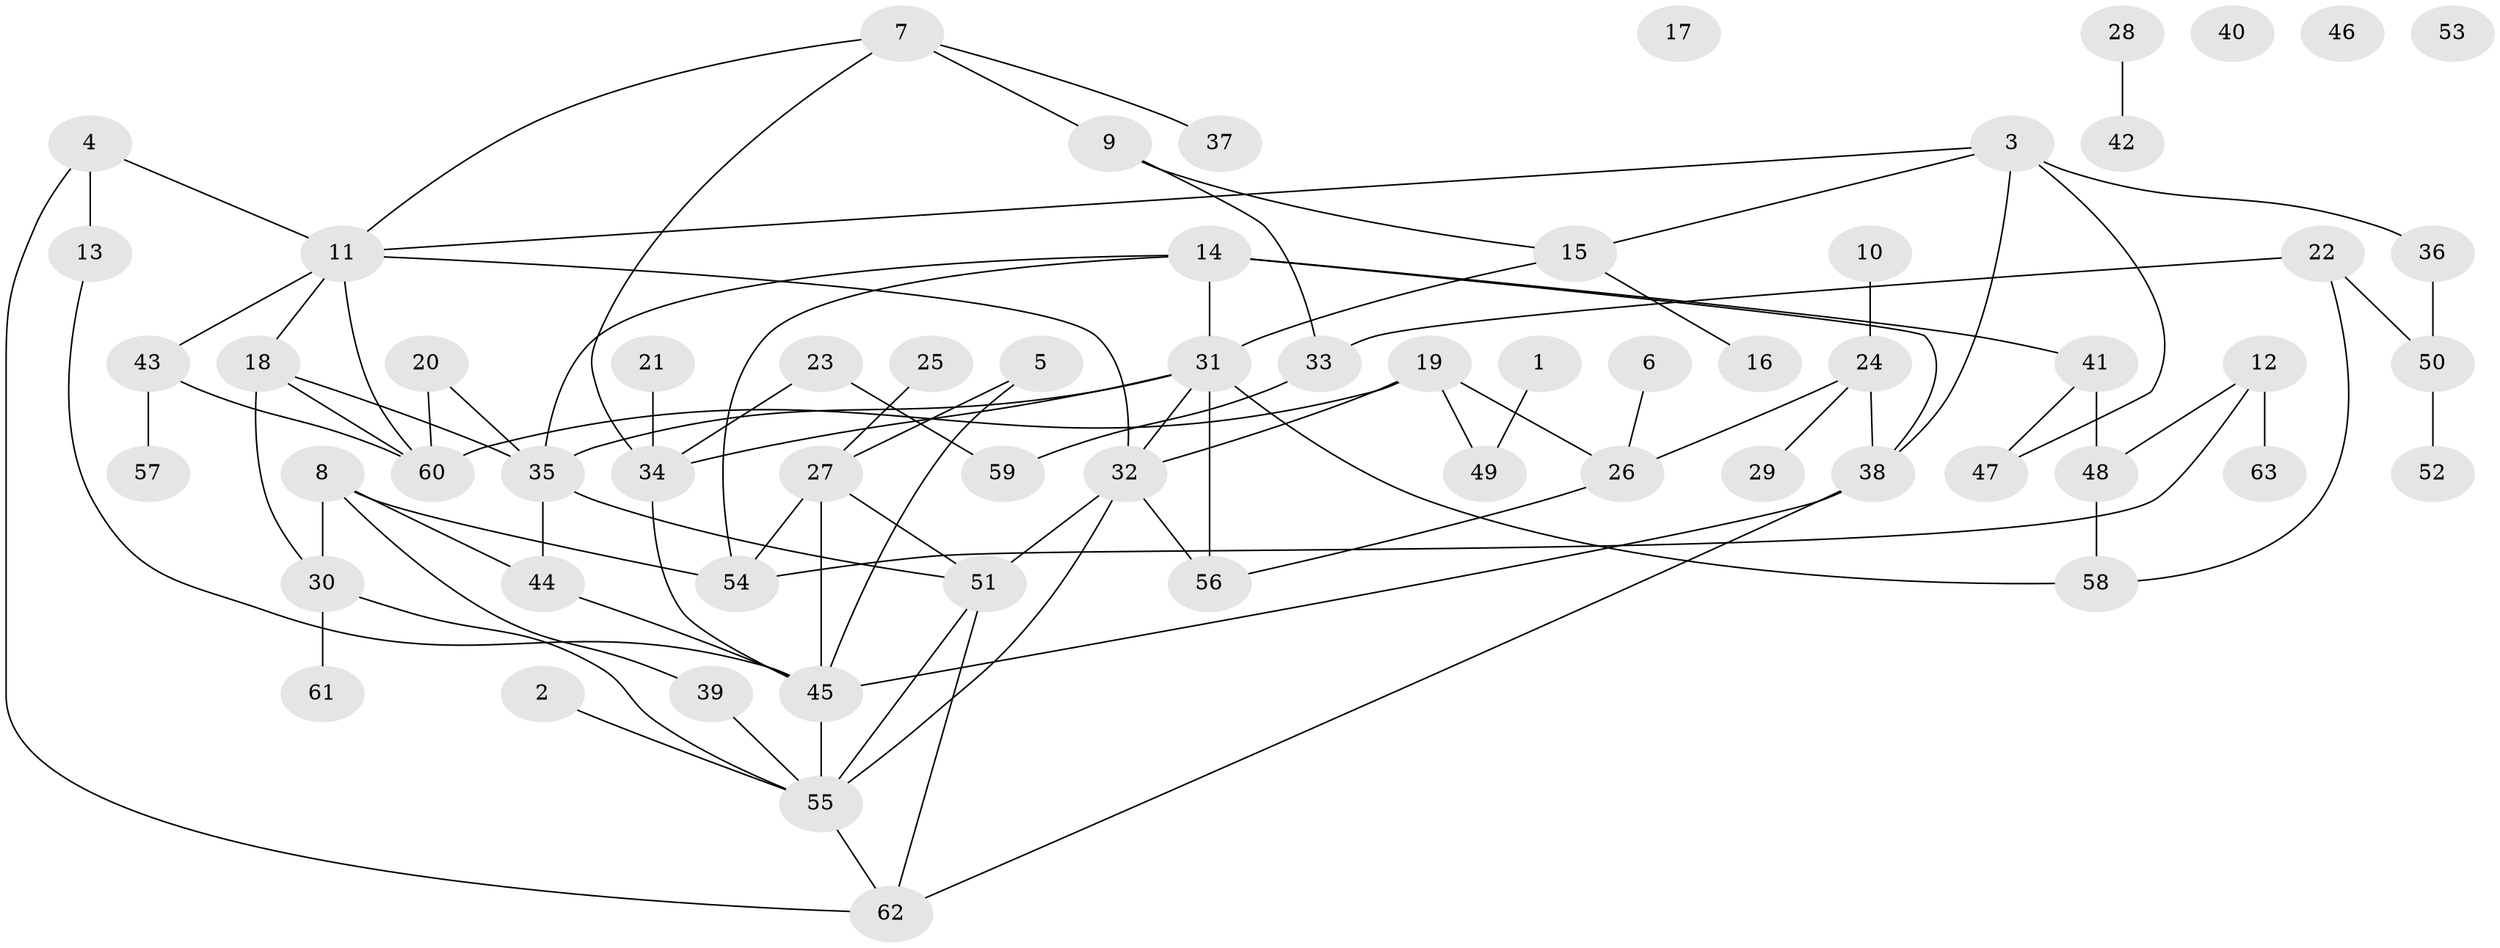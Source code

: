 // Generated by graph-tools (version 1.1) at 2025/00/03/09/25 03:00:53]
// undirected, 63 vertices, 92 edges
graph export_dot {
graph [start="1"]
  node [color=gray90,style=filled];
  1;
  2;
  3;
  4;
  5;
  6;
  7;
  8;
  9;
  10;
  11;
  12;
  13;
  14;
  15;
  16;
  17;
  18;
  19;
  20;
  21;
  22;
  23;
  24;
  25;
  26;
  27;
  28;
  29;
  30;
  31;
  32;
  33;
  34;
  35;
  36;
  37;
  38;
  39;
  40;
  41;
  42;
  43;
  44;
  45;
  46;
  47;
  48;
  49;
  50;
  51;
  52;
  53;
  54;
  55;
  56;
  57;
  58;
  59;
  60;
  61;
  62;
  63;
  1 -- 49;
  2 -- 55;
  3 -- 11;
  3 -- 15;
  3 -- 36;
  3 -- 38;
  3 -- 47;
  4 -- 11;
  4 -- 13;
  4 -- 62;
  5 -- 27;
  5 -- 45;
  6 -- 26;
  7 -- 9;
  7 -- 11;
  7 -- 34;
  7 -- 37;
  8 -- 30;
  8 -- 39;
  8 -- 44;
  8 -- 54;
  9 -- 15;
  9 -- 33;
  10 -- 24;
  11 -- 18;
  11 -- 32;
  11 -- 43;
  11 -- 60;
  12 -- 48;
  12 -- 54;
  12 -- 63;
  13 -- 45;
  14 -- 31;
  14 -- 35;
  14 -- 38;
  14 -- 41;
  14 -- 54;
  15 -- 16;
  15 -- 31;
  18 -- 30;
  18 -- 35;
  18 -- 60;
  19 -- 26;
  19 -- 32;
  19 -- 49;
  19 -- 60;
  20 -- 35;
  20 -- 60;
  21 -- 34;
  22 -- 33;
  22 -- 50;
  22 -- 58;
  23 -- 34;
  23 -- 59;
  24 -- 26;
  24 -- 29;
  24 -- 38;
  25 -- 27;
  26 -- 56;
  27 -- 45;
  27 -- 51;
  27 -- 54;
  28 -- 42;
  30 -- 55;
  30 -- 61;
  31 -- 32;
  31 -- 34;
  31 -- 35;
  31 -- 56;
  31 -- 58;
  32 -- 51;
  32 -- 55;
  32 -- 56;
  33 -- 59;
  34 -- 45;
  35 -- 44;
  35 -- 51;
  36 -- 50;
  38 -- 45;
  38 -- 62;
  39 -- 55;
  41 -- 47;
  41 -- 48;
  43 -- 57;
  43 -- 60;
  44 -- 45;
  45 -- 55;
  48 -- 58;
  50 -- 52;
  51 -- 55;
  51 -- 62;
  55 -- 62;
}
